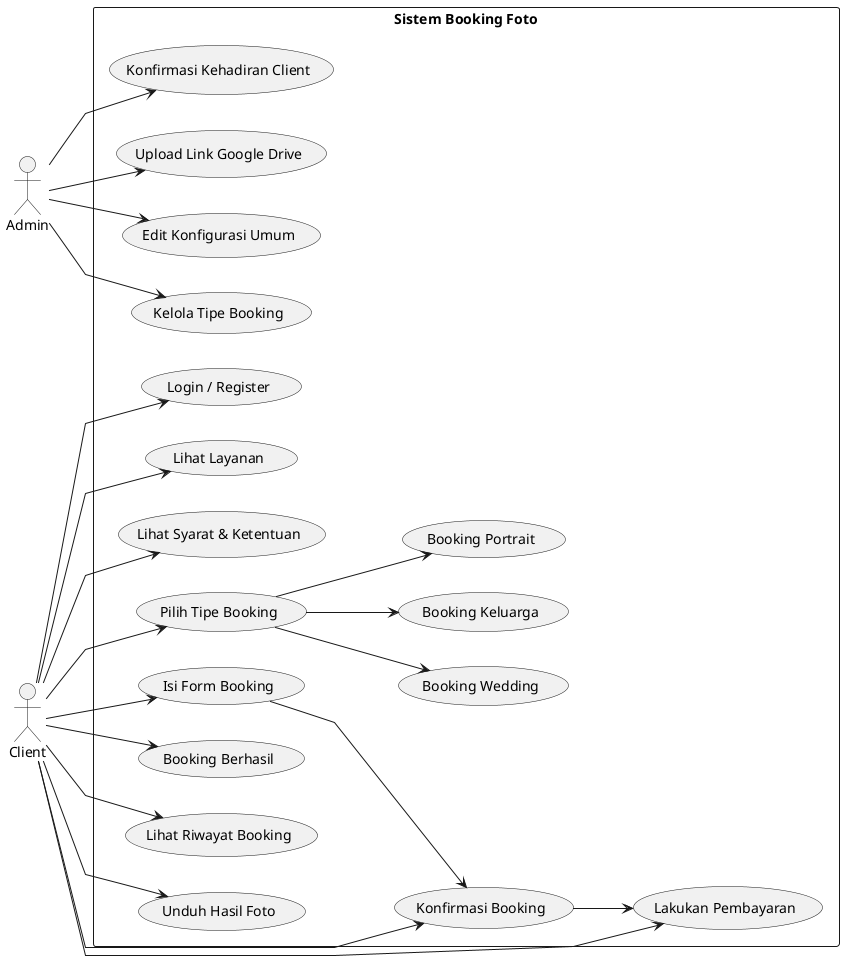 @startuml
left to right direction
skinparam linetype polyline
actor Client
actor Admin

rectangle "Sistem Booking Foto" {
  (Login / Register) as login
  (Lihat Layanan) as viewServices
  (Lihat Syarat & Ketentuan) as viewTerms

  (Pilih Tipe Booking) as selectType
  (Isi Form Booking) as fillBookingForm
  (Konfirmasi Booking) as confirmBooking
  (Lakukan Pembayaran) as payBooking
  (Booking Berhasil) as bookingSuccess

  (Lihat Riwayat Booking) as bookingHistory
  (Unduh Hasil Foto) as downloadPhoto

  (Konfirmasi Kehadiran Client) as confirmAttendance
  (Upload Link Google Drive) as uploadDrive

  (Booking Portrait) as bookingPortrait
  (Booking Wedding) as bookingWedding
  (Booking Keluarga) as bookingKeluarga

  (Edit Konfigurasi Umum) as editConfig
  (Kelola Tipe Booking) as manageBookingTypes

  Client --> login
  Client --> viewServices
  Client --> viewTerms
  Client --> selectType
  Client --> fillBookingForm
  Client --> confirmBooking
  Client --> payBooking
  Client --> bookingSuccess
  Client --> bookingHistory
  Client --> downloadPhoto

  Admin --> confirmAttendance
  Admin --> uploadDrive
  Admin --> editConfig
  Admin --> manageBookingTypes

  selectType --> bookingPortrait
  selectType --> bookingWedding
  selectType --> bookingKeluarga

  fillBookingForm --> confirmBooking
  confirmBooking --> payBooking
}
@enduml
